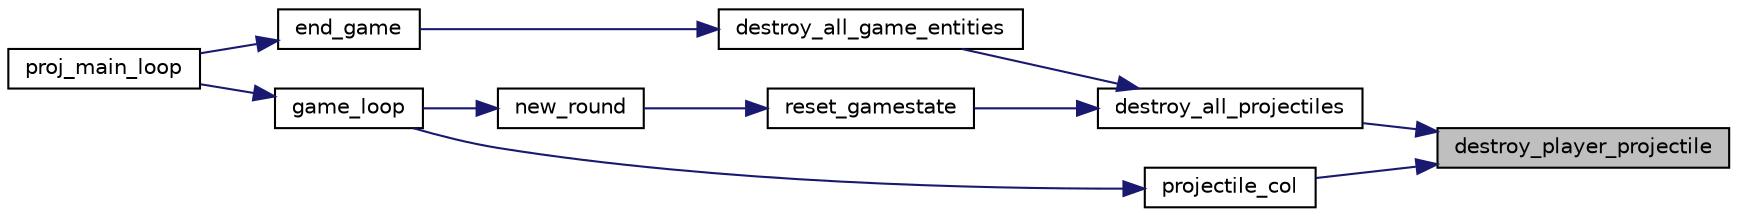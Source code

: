 digraph "destroy_player_projectile"
{
 // LATEX_PDF_SIZE
  edge [fontname="Helvetica",fontsize="10",labelfontname="Helvetica",labelfontsize="10"];
  node [fontname="Helvetica",fontsize="10",shape=record];
  rankdir="RL";
  Node1 [label="destroy_player_projectile",height=0.2,width=0.4,color="black", fillcolor="grey75", style="filled", fontcolor="black",tooltip="Destroys one player projectile object."];
  Node1 -> Node2 [dir="back",color="midnightblue",fontsize="10",style="solid",fontname="Helvetica"];
  Node2 [label="destroy_all_projectiles",height=0.2,width=0.4,color="black", fillcolor="white", style="filled",URL="$group__logic.html#ga73e46dd719da8627bba53a3779545255",tooltip="Destroys ALL projectiles, both the player's and the enemies'."];
  Node2 -> Node3 [dir="back",color="midnightblue",fontsize="10",style="solid",fontname="Helvetica"];
  Node3 [label="destroy_all_game_entities",height=0.2,width=0.4,color="black", fillcolor="white", style="filled",URL="$group__logic.html#gad30a209e666eb1154ca7b1a3e6f90b49",tooltip="Destroys ALL game entities, and frees their memory."];
  Node3 -> Node4 [dir="back",color="midnightblue",fontsize="10",style="solid",fontname="Helvetica"];
  Node4 [label="end_game",height=0.2,width=0.4,color="black", fillcolor="white", style="filled",URL="$group__game.html#ga4202fa5c5191c7e387d7570da6c8cd8c",tooltip="Ends the game."];
  Node4 -> Node5 [dir="back",color="midnightblue",fontsize="10",style="solid",fontname="Helvetica"];
  Node5 [label="proj_main_loop",height=0.2,width=0.4,color="black", fillcolor="white", style="filled",URL="$proj_8c.html#a2a16f651eccbd248e1ad3b3b924b143b",tooltip=" "];
  Node2 -> Node6 [dir="back",color="midnightblue",fontsize="10",style="solid",fontname="Helvetica"];
  Node6 [label="reset_gamestate",height=0.2,width=0.4,color="black", fillcolor="white", style="filled",URL="$group__logic.html#gabbe8693d65d761175dbd75760c0fea67",tooltip="Function that resets the game at the start of a new round."];
  Node6 -> Node7 [dir="back",color="midnightblue",fontsize="10",style="solid",fontname="Helvetica"];
  Node7 [label="new_round",height=0.2,width=0.4,color="black", fillcolor="white", style="filled",URL="$group__game.html#gaa75c9d43139b8a434e578814a98d59a0",tooltip="Function which readies the game for a new round."];
  Node7 -> Node8 [dir="back",color="midnightblue",fontsize="10",style="solid",fontname="Helvetica"];
  Node8 [label="game_loop",height=0.2,width=0.4,color="black", fillcolor="white", style="filled",URL="$group__game.html#gabc9e0c89439f64104e8d4327028355d1",tooltip="Core gameplay loop."];
  Node8 -> Node5 [dir="back",color="midnightblue",fontsize="10",style="solid",fontname="Helvetica"];
  Node1 -> Node9 [dir="back",color="midnightblue",fontsize="10",style="solid",fontname="Helvetica"];
  Node9 [label="projectile_col",height=0.2,width=0.4,color="black", fillcolor="white", style="filled",URL="$group__logic.html#ga7fc5c540ef2780a6dbd4b90bbab93a5d",tooltip="Checks for player projectiles colisions, and destroys the objects involved."];
  Node9 -> Node8 [dir="back",color="midnightblue",fontsize="10",style="solid",fontname="Helvetica"];
}
